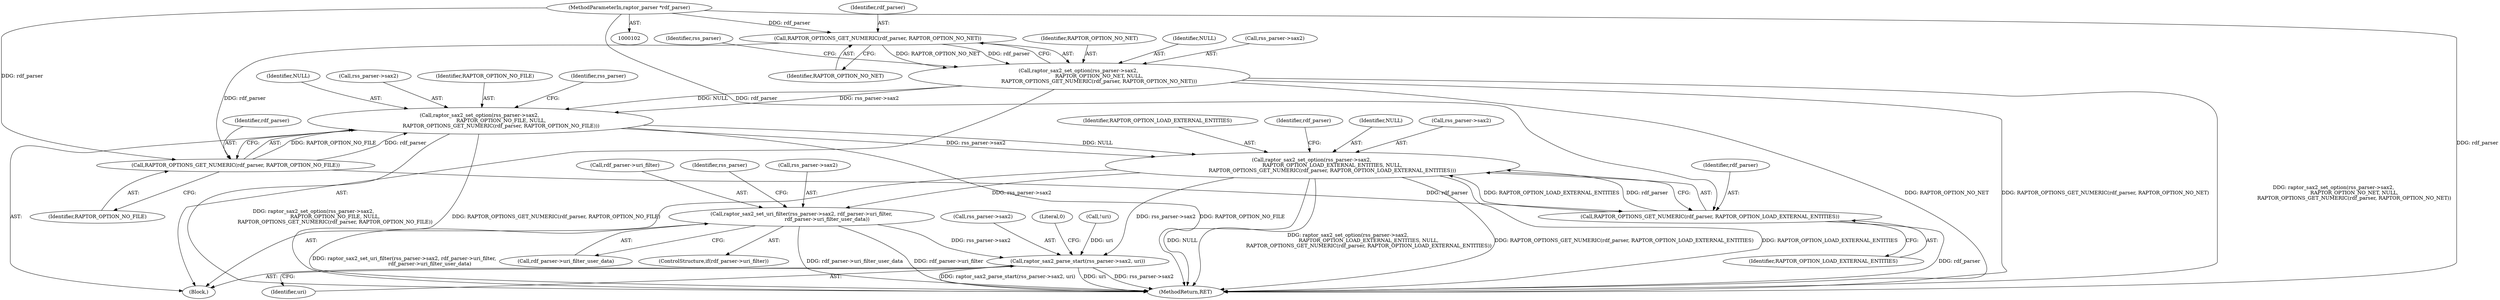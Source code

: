 digraph "0_raptor_a676f235309a59d4aa78eeffd2574ae5d341fcb0_3@pointer" {
"1000147" [label="(Call,RAPTOR_OPTIONS_GET_NUMERIC(rdf_parser, RAPTOR_OPTION_NO_NET))"];
"1000103" [label="(MethodParameterIn,raptor_parser *rdf_parser)"];
"1000141" [label="(Call,raptor_sax2_set_option(rss_parser->sax2, \n                         RAPTOR_OPTION_NO_NET, NULL,\n                         RAPTOR_OPTIONS_GET_NUMERIC(rdf_parser, RAPTOR_OPTION_NO_NET)))"];
"1000150" [label="(Call,raptor_sax2_set_option(rss_parser->sax2, \n                          RAPTOR_OPTION_NO_FILE, NULL,\n                          RAPTOR_OPTIONS_GET_NUMERIC(rdf_parser, RAPTOR_OPTION_NO_FILE)))"];
"1000159" [label="(Call,raptor_sax2_set_option(rss_parser->sax2, \n                         RAPTOR_OPTION_LOAD_EXTERNAL_ENTITIES, NULL,\n                         RAPTOR_OPTIONS_GET_NUMERIC(rdf_parser, RAPTOR_OPTION_LOAD_EXTERNAL_ENTITIES)))"];
"1000172" [label="(Call,raptor_sax2_set_uri_filter(rss_parser->sax2, rdf_parser->uri_filter,\n                                rdf_parser->uri_filter_user_data))"];
"1000182" [label="(Call,raptor_sax2_parse_start(rss_parser->sax2, uri))"];
"1000156" [label="(Call,RAPTOR_OPTIONS_GET_NUMERIC(rdf_parser, RAPTOR_OPTION_NO_FILE))"];
"1000165" [label="(Call,RAPTOR_OPTIONS_GET_NUMERIC(rdf_parser, RAPTOR_OPTION_LOAD_EXTERNAL_ENTITIES))"];
"1000158" [label="(Identifier,RAPTOR_OPTION_NO_FILE)"];
"1000183" [label="(Call,rss_parser->sax2)"];
"1000172" [label="(Call,raptor_sax2_set_uri_filter(rss_parser->sax2, rdf_parser->uri_filter,\n                                rdf_parser->uri_filter_user_data))"];
"1000163" [label="(Identifier,RAPTOR_OPTION_LOAD_EXTERNAL_ENTITIES)"];
"1000146" [label="(Identifier,NULL)"];
"1000150" [label="(Call,raptor_sax2_set_option(rss_parser->sax2, \n                          RAPTOR_OPTION_NO_FILE, NULL,\n                          RAPTOR_OPTIONS_GET_NUMERIC(rdf_parser, RAPTOR_OPTION_NO_FILE)))"];
"1000147" [label="(Call,RAPTOR_OPTIONS_GET_NUMERIC(rdf_parser, RAPTOR_OPTION_NO_NET))"];
"1000182" [label="(Call,raptor_sax2_parse_start(rss_parser->sax2, uri))"];
"1000179" [label="(Call,rdf_parser->uri_filter_user_data)"];
"1000142" [label="(Call,rss_parser->sax2)"];
"1000156" [label="(Call,RAPTOR_OPTIONS_GET_NUMERIC(rdf_parser, RAPTOR_OPTION_NO_FILE))"];
"1000141" [label="(Call,raptor_sax2_set_option(rss_parser->sax2, \n                         RAPTOR_OPTION_NO_NET, NULL,\n                         RAPTOR_OPTIONS_GET_NUMERIC(rdf_parser, RAPTOR_OPTION_NO_NET)))"];
"1000149" [label="(Identifier,RAPTOR_OPTION_NO_NET)"];
"1000155" [label="(Identifier,NULL)"];
"1000188" [label="(Literal,0)"];
"1000104" [label="(Block,)"];
"1000165" [label="(Call,RAPTOR_OPTIONS_GET_NUMERIC(rdf_parser, RAPTOR_OPTION_LOAD_EXTERNAL_ENTITIES))"];
"1000151" [label="(Call,rss_parser->sax2)"];
"1000168" [label="(ControlStructure,if(rdf_parser->uri_filter))"];
"1000121" [label="(Call,!uri)"];
"1000189" [label="(MethodReturn,RET)"];
"1000152" [label="(Identifier,rss_parser)"];
"1000159" [label="(Call,raptor_sax2_set_option(rss_parser->sax2, \n                         RAPTOR_OPTION_LOAD_EXTERNAL_ENTITIES, NULL,\n                         RAPTOR_OPTIONS_GET_NUMERIC(rdf_parser, RAPTOR_OPTION_LOAD_EXTERNAL_ENTITIES)))"];
"1000173" [label="(Call,rss_parser->sax2)"];
"1000103" [label="(MethodParameterIn,raptor_parser *rdf_parser)"];
"1000161" [label="(Identifier,rss_parser)"];
"1000154" [label="(Identifier,RAPTOR_OPTION_NO_FILE)"];
"1000170" [label="(Identifier,rdf_parser)"];
"1000186" [label="(Identifier,uri)"];
"1000166" [label="(Identifier,rdf_parser)"];
"1000164" [label="(Identifier,NULL)"];
"1000148" [label="(Identifier,rdf_parser)"];
"1000176" [label="(Call,rdf_parser->uri_filter)"];
"1000157" [label="(Identifier,rdf_parser)"];
"1000145" [label="(Identifier,RAPTOR_OPTION_NO_NET)"];
"1000160" [label="(Call,rss_parser->sax2)"];
"1000167" [label="(Identifier,RAPTOR_OPTION_LOAD_EXTERNAL_ENTITIES)"];
"1000184" [label="(Identifier,rss_parser)"];
"1000147" -> "1000141"  [label="AST: "];
"1000147" -> "1000149"  [label="CFG: "];
"1000148" -> "1000147"  [label="AST: "];
"1000149" -> "1000147"  [label="AST: "];
"1000141" -> "1000147"  [label="CFG: "];
"1000147" -> "1000141"  [label="DDG: RAPTOR_OPTION_NO_NET"];
"1000147" -> "1000141"  [label="DDG: rdf_parser"];
"1000103" -> "1000147"  [label="DDG: rdf_parser"];
"1000147" -> "1000156"  [label="DDG: rdf_parser"];
"1000103" -> "1000102"  [label="AST: "];
"1000103" -> "1000189"  [label="DDG: rdf_parser"];
"1000103" -> "1000156"  [label="DDG: rdf_parser"];
"1000103" -> "1000165"  [label="DDG: rdf_parser"];
"1000141" -> "1000104"  [label="AST: "];
"1000142" -> "1000141"  [label="AST: "];
"1000145" -> "1000141"  [label="AST: "];
"1000146" -> "1000141"  [label="AST: "];
"1000152" -> "1000141"  [label="CFG: "];
"1000141" -> "1000189"  [label="DDG: raptor_sax2_set_option(rss_parser->sax2, \n                         RAPTOR_OPTION_NO_NET, NULL,\n                         RAPTOR_OPTIONS_GET_NUMERIC(rdf_parser, RAPTOR_OPTION_NO_NET))"];
"1000141" -> "1000189"  [label="DDG: RAPTOR_OPTION_NO_NET"];
"1000141" -> "1000189"  [label="DDG: RAPTOR_OPTIONS_GET_NUMERIC(rdf_parser, RAPTOR_OPTION_NO_NET)"];
"1000141" -> "1000150"  [label="DDG: rss_parser->sax2"];
"1000141" -> "1000150"  [label="DDG: NULL"];
"1000150" -> "1000104"  [label="AST: "];
"1000150" -> "1000156"  [label="CFG: "];
"1000151" -> "1000150"  [label="AST: "];
"1000154" -> "1000150"  [label="AST: "];
"1000155" -> "1000150"  [label="AST: "];
"1000156" -> "1000150"  [label="AST: "];
"1000161" -> "1000150"  [label="CFG: "];
"1000150" -> "1000189"  [label="DDG: RAPTOR_OPTION_NO_FILE"];
"1000150" -> "1000189"  [label="DDG: raptor_sax2_set_option(rss_parser->sax2, \n                          RAPTOR_OPTION_NO_FILE, NULL,\n                          RAPTOR_OPTIONS_GET_NUMERIC(rdf_parser, RAPTOR_OPTION_NO_FILE))"];
"1000150" -> "1000189"  [label="DDG: RAPTOR_OPTIONS_GET_NUMERIC(rdf_parser, RAPTOR_OPTION_NO_FILE)"];
"1000156" -> "1000150"  [label="DDG: RAPTOR_OPTION_NO_FILE"];
"1000156" -> "1000150"  [label="DDG: rdf_parser"];
"1000150" -> "1000159"  [label="DDG: rss_parser->sax2"];
"1000150" -> "1000159"  [label="DDG: NULL"];
"1000159" -> "1000104"  [label="AST: "];
"1000159" -> "1000165"  [label="CFG: "];
"1000160" -> "1000159"  [label="AST: "];
"1000163" -> "1000159"  [label="AST: "];
"1000164" -> "1000159"  [label="AST: "];
"1000165" -> "1000159"  [label="AST: "];
"1000170" -> "1000159"  [label="CFG: "];
"1000159" -> "1000189"  [label="DDG: RAPTOR_OPTION_LOAD_EXTERNAL_ENTITIES"];
"1000159" -> "1000189"  [label="DDG: raptor_sax2_set_option(rss_parser->sax2, \n                         RAPTOR_OPTION_LOAD_EXTERNAL_ENTITIES, NULL,\n                         RAPTOR_OPTIONS_GET_NUMERIC(rdf_parser, RAPTOR_OPTION_LOAD_EXTERNAL_ENTITIES))"];
"1000159" -> "1000189"  [label="DDG: NULL"];
"1000159" -> "1000189"  [label="DDG: RAPTOR_OPTIONS_GET_NUMERIC(rdf_parser, RAPTOR_OPTION_LOAD_EXTERNAL_ENTITIES)"];
"1000165" -> "1000159"  [label="DDG: RAPTOR_OPTION_LOAD_EXTERNAL_ENTITIES"];
"1000165" -> "1000159"  [label="DDG: rdf_parser"];
"1000159" -> "1000172"  [label="DDG: rss_parser->sax2"];
"1000159" -> "1000182"  [label="DDG: rss_parser->sax2"];
"1000172" -> "1000168"  [label="AST: "];
"1000172" -> "1000179"  [label="CFG: "];
"1000173" -> "1000172"  [label="AST: "];
"1000176" -> "1000172"  [label="AST: "];
"1000179" -> "1000172"  [label="AST: "];
"1000184" -> "1000172"  [label="CFG: "];
"1000172" -> "1000189"  [label="DDG: raptor_sax2_set_uri_filter(rss_parser->sax2, rdf_parser->uri_filter,\n                                rdf_parser->uri_filter_user_data)"];
"1000172" -> "1000189"  [label="DDG: rdf_parser->uri_filter_user_data"];
"1000172" -> "1000189"  [label="DDG: rdf_parser->uri_filter"];
"1000172" -> "1000182"  [label="DDG: rss_parser->sax2"];
"1000182" -> "1000104"  [label="AST: "];
"1000182" -> "1000186"  [label="CFG: "];
"1000183" -> "1000182"  [label="AST: "];
"1000186" -> "1000182"  [label="AST: "];
"1000188" -> "1000182"  [label="CFG: "];
"1000182" -> "1000189"  [label="DDG: raptor_sax2_parse_start(rss_parser->sax2, uri)"];
"1000182" -> "1000189"  [label="DDG: uri"];
"1000182" -> "1000189"  [label="DDG: rss_parser->sax2"];
"1000121" -> "1000182"  [label="DDG: uri"];
"1000156" -> "1000158"  [label="CFG: "];
"1000157" -> "1000156"  [label="AST: "];
"1000158" -> "1000156"  [label="AST: "];
"1000156" -> "1000165"  [label="DDG: rdf_parser"];
"1000165" -> "1000167"  [label="CFG: "];
"1000166" -> "1000165"  [label="AST: "];
"1000167" -> "1000165"  [label="AST: "];
"1000165" -> "1000189"  [label="DDG: rdf_parser"];
}
